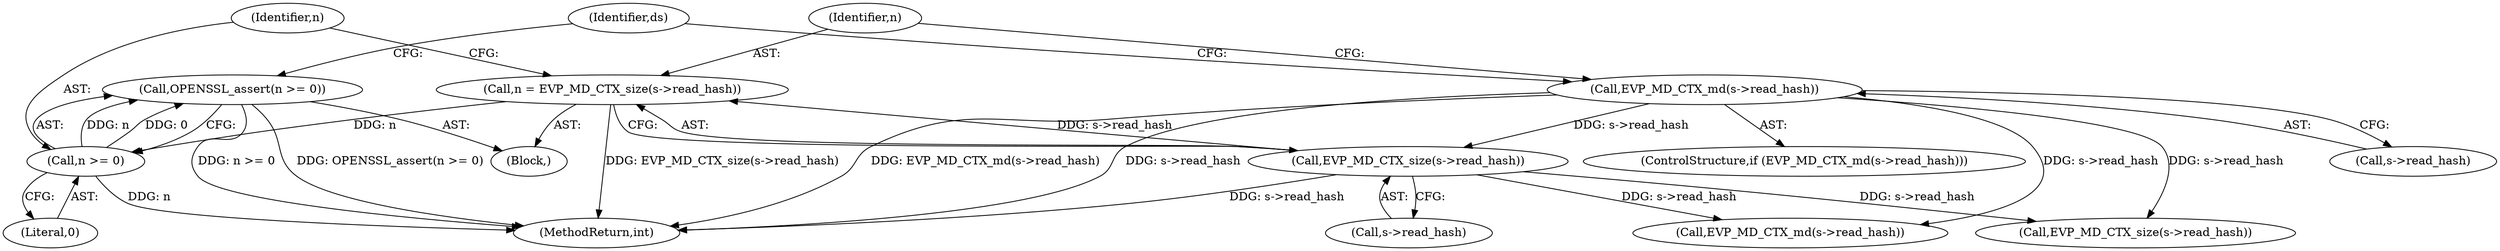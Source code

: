 digraph "0_openssl_4ad93618d26a3ea23d36ad5498ff4f59eff3a4d2_2@API" {
"1000265" [label="(Call,OPENSSL_assert(n >= 0))"];
"1000266" [label="(Call,n >= 0)"];
"1000259" [label="(Call,n = EVP_MD_CTX_size(s->read_hash))"];
"1000261" [label="(Call,EVP_MD_CTX_size(s->read_hash))"];
"1000253" [label="(Call,EVP_MD_CTX_md(s->read_hash))"];
"1000262" [label="(Call,s->read_hash)"];
"1000266" [label="(Call,n >= 0)"];
"1000259" [label="(Call,n = EVP_MD_CTX_size(s->read_hash))"];
"1000257" [label="(Block,)"];
"1000261" [label="(Call,EVP_MD_CTX_size(s->read_hash))"];
"1000861" [label="(Call,EVP_MD_CTX_size(s->read_hash))"];
"1000854" [label="(Call,EVP_MD_CTX_md(s->read_hash))"];
"1000270" [label="(Identifier,ds)"];
"1000268" [label="(Literal,0)"];
"1000267" [label="(Identifier,n)"];
"1000260" [label="(Identifier,n)"];
"1000934" [label="(MethodReturn,int)"];
"1000252" [label="(ControlStructure,if (EVP_MD_CTX_md(s->read_hash)))"];
"1000254" [label="(Call,s->read_hash)"];
"1000253" [label="(Call,EVP_MD_CTX_md(s->read_hash))"];
"1000265" [label="(Call,OPENSSL_assert(n >= 0))"];
"1000265" -> "1000257"  [label="AST: "];
"1000265" -> "1000266"  [label="CFG: "];
"1000266" -> "1000265"  [label="AST: "];
"1000270" -> "1000265"  [label="CFG: "];
"1000265" -> "1000934"  [label="DDG: OPENSSL_assert(n >= 0)"];
"1000265" -> "1000934"  [label="DDG: n >= 0"];
"1000266" -> "1000265"  [label="DDG: n"];
"1000266" -> "1000265"  [label="DDG: 0"];
"1000266" -> "1000268"  [label="CFG: "];
"1000267" -> "1000266"  [label="AST: "];
"1000268" -> "1000266"  [label="AST: "];
"1000266" -> "1000934"  [label="DDG: n"];
"1000259" -> "1000266"  [label="DDG: n"];
"1000259" -> "1000257"  [label="AST: "];
"1000259" -> "1000261"  [label="CFG: "];
"1000260" -> "1000259"  [label="AST: "];
"1000261" -> "1000259"  [label="AST: "];
"1000267" -> "1000259"  [label="CFG: "];
"1000259" -> "1000934"  [label="DDG: EVP_MD_CTX_size(s->read_hash)"];
"1000261" -> "1000259"  [label="DDG: s->read_hash"];
"1000261" -> "1000262"  [label="CFG: "];
"1000262" -> "1000261"  [label="AST: "];
"1000261" -> "1000934"  [label="DDG: s->read_hash"];
"1000253" -> "1000261"  [label="DDG: s->read_hash"];
"1000261" -> "1000854"  [label="DDG: s->read_hash"];
"1000261" -> "1000861"  [label="DDG: s->read_hash"];
"1000253" -> "1000252"  [label="AST: "];
"1000253" -> "1000254"  [label="CFG: "];
"1000254" -> "1000253"  [label="AST: "];
"1000260" -> "1000253"  [label="CFG: "];
"1000270" -> "1000253"  [label="CFG: "];
"1000253" -> "1000934"  [label="DDG: EVP_MD_CTX_md(s->read_hash)"];
"1000253" -> "1000934"  [label="DDG: s->read_hash"];
"1000253" -> "1000854"  [label="DDG: s->read_hash"];
"1000253" -> "1000861"  [label="DDG: s->read_hash"];
}
